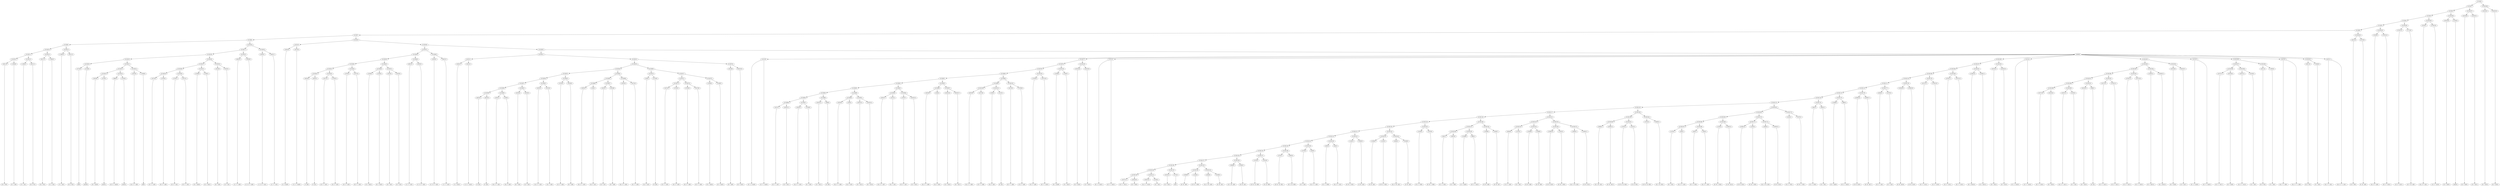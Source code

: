 digraph sample{
"L3811(0)"->"[D  E  F](0)"
"L-1964(0)"->"[F  G  A](0)"
"L5158(12)"->"L3811(0)"
"L5158(12)"->"L-1964(0)"
"L-1964(1)"->"[F  G  A](1)"
"L3811(1)"->"[D  E  F](1)"
"L5158(13)"->"L-1964(1)"
"L5158(13)"->"L3811(1)"
"L5158(11)"->"L5158(12)"
"L5158(11)"->"L5158(13)"
"L3811(2)"->"[D  E  F](2)"
"L-1964(2)"->"[F  G  A](2)"
"L5158(14)"->"L3811(2)"
"L5158(14)"->"L-1964(2)"
"L5158(10)"->"L5158(11)"
"L5158(10)"->"L5158(14)"
"L-1964(3)"->"[F  G  A](3)"
"L3811(3)"->"[D  E  F](3)"
"L5158(15)"->"L-1964(3)"
"L5158(15)"->"L3811(3)"
"L5158(9)"->"L5158(10)"
"L5158(9)"->"L5158(15)"
"L3734(0)"->"[D](0)"
"L3158(0)"->"[rest](0)"
"L5158(20)"->"L3734(0)"
"L5158(20)"->"L3158(0)"
"L3618(0)"->"[D  F  Ais](0)"
"L3158(1)"->"[rest](1)"
"L5158(23)"->"L3618(0)"
"L5158(23)"->"L3158(1)"
"L866(0)"->"[D  E  G  Ais](0)"
"L3158(2)"->"[rest](2)"
"L5158(24)"->"L866(0)"
"L5158(24)"->"L3158(2)"
"L5158(22)"->"L5158(23)"
"L5158(22)"->"L5158(24)"
"L3035(0)"->"[Cis  E  G  A](0)"
"L-1946(0)"->"[A](0)"
"L5158(25)"->"L3035(0)"
"L5158(25)"->"L-1946(0)"
"L5158(21)"->"L5158(22)"
"L5158(21)"->"L5158(25)"
"L5158(19)"->"L5158(20)"
"L5158(19)"->"L5158(21)"
"L3473(0)"->"[D  F  G  A](0)"
"L3765(0)"->"[D  E  F  A](0)"
"L5158(29)"->"L3473(0)"
"L5158(29)"->"L3765(0)"
"L3765(1)"->"[D  E  F  A](1)"
"L3473(1)"->"[D  F  G  A](1)"
"L5158(30)"->"L3765(1)"
"L5158(30)"->"L3473(1)"
"L5158(28)"->"L5158(29)"
"L5158(28)"->"L5158(30)"
"L2348(0)"->"[D  G  Ais](0)"
"L2348(1)"->"[D  G  Ais](1)"
"L5158(31)"->"L2348(0)"
"L5158(31)"->"L2348(1)"
"L5158(27)"->"L5158(28)"
"L5158(27)"->"L5158(31)"
"L3018(0)"->"[D  F  A](0)"
"L3018(1)"->"[D  F  A](1)"
"L5158(32)"->"L3018(0)"
"L5158(32)"->"L3018(1)"
"L5158(26)"->"L5158(27)"
"L5158(26)"->"L5158(32)"
"L5158(18)"->"L5158(19)"
"L5158(18)"->"L5158(26)"
"L4001(0)"->"[C  F  G  A](0)"
"L2929(0)"->"[C  D  E  F  A](0)"
"L5158(33)"->"L4001(0)"
"L5158(33)"->"L2929(0)"
"L5158(17)"->"L5158(18)"
"L5158(17)"->"L5158(33)"
"L2929(1)"->"[C  D  E  F  A](1)"
"L4001(1)"->"[C  F  G  A](1)"
"L5158(34)"->"L2929(1)"
"L5158(34)"->"L4001(1)"
"L5158(16)"->"L5158(17)"
"L5158(16)"->"L5158(34)"
"L5158(8)"->"L5158(9)"
"L5158(8)"->"L5158(16)"
"L2042(0)"->"[C  E  Ais](0)"
"L3013(0)"->"[C  E  G  Ais](0)"
"L4191(0)"->"L2042(0)"
"L4191(0)"->"L3013(0)"
"L4616(0)"->"[F  A](0)"
"L4616(1)"->"[F  A](1)"
"L5158(42)"->"L4616(0)"
"L5158(42)"->"L4616(1)"
"L3473(2)"->"[D  F  G  A](2)"
"L3765(2)"->"[D  E  F  A](2)"
"L5158(43)"->"L3473(2)"
"L5158(43)"->"L3765(2)"
"L5158(41)"->"L5158(42)"
"L5158(41)"->"L5158(43)"
"L3765(3)"->"[D  E  F  A](3)"
"L3473(3)"->"[D  F  G  A](3)"
"L5158(44)"->"L3765(3)"
"L5158(44)"->"L3473(3)"
"L5158(40)"->"L5158(41)"
"L5158(40)"->"L5158(44)"
"L2348(2)"->"[D  G  Ais](2)"
"L2348(3)"->"[D  G  Ais](3)"
"L5158(46)"->"L2348(2)"
"L5158(46)"->"L2348(3)"
"L3018(2)"->"[D  F  A](2)"
"L3018(3)"->"[D  F  A](3)"
"L5158(47)"->"L3018(2)"
"L5158(47)"->"L3018(3)"
"L5158(45)"->"L5158(46)"
"L5158(45)"->"L5158(47)"
"L5158(39)"->"L5158(40)"
"L5158(39)"->"L5158(45)"
"L4001(2)"->"[C  F  G  A](2)"
"L2929(2)"->"[C  D  E  F  A](2)"
"L5158(48)"->"L4001(2)"
"L5158(48)"->"L2929(2)"
"L5158(38)"->"L5158(39)"
"L5158(38)"->"L5158(48)"
"L2929(3)"->"[C  D  E  F  A](3)"
"L4001(3)"->"[C  F  G  A](3)"
"L5158(49)"->"L2929(3)"
"L5158(49)"->"L4001(3)"
"L5158(37)"->"L5158(38)"
"L5158(37)"->"L5158(49)"
"L2042(1)"->"[C  E  Ais](1)"
"L3013(1)"->"[C  E  G  Ais](1)"
"L4191(1)"->"L2042(1)"
"L4191(1)"->"L3013(1)"
"L4616(2)"->"[F  A](2)"
"L4616(3)"->"[F  A](3)"
"L5158(59)"->"L4616(2)"
"L5158(59)"->"L4616(3)"
"L3035(1)"->"[Cis  E  G  A](1)"
"L258(0)"->"[Cis  E  A](0)"
"L5158(60)"->"L3035(1)"
"L5158(60)"->"L258(0)"
"L5158(58)"->"L5158(59)"
"L5158(58)"->"L5158(60)"
"L3018(4)"->"[D  F  A](4)"
"L3018(5)"->"[D  F  A](5)"
"L5158(61)"->"L3018(4)"
"L5158(61)"->"L3018(5)"
"L5158(57)"->"L5158(58)"
"L5158(57)"->"L5158(61)"
"L3035(2)"->"[Cis  E  G  A](2)"
"L3253(0)"->"[Cis  G  A](0)"
"L5158(62)"->"L3035(2)"
"L5158(62)"->"L3253(0)"
"L5158(56)"->"L5158(57)"
"L5158(56)"->"L5158(62)"
"L3765(4)"->"[D  E  F  A](4)"
"L3018(6)"->"[D  F  A](6)"
"L5158(63)"->"L3765(4)"
"L5158(63)"->"L3018(6)"
"L5158(55)"->"L5158(56)"
"L5158(55)"->"L5158(63)"
"L3035(3)"->"[Cis  E  G  A](3)"
"L258(1)"->"[Cis  E  A](1)"
"L5158(66)"->"L3035(3)"
"L5158(66)"->"L258(1)"
"L3018(7)"->"[D  F  A](7)"
"L3018(8)"->"[D  F  A](8)"
"L5158(67)"->"L3018(7)"
"L5158(67)"->"L3018(8)"
"L5158(65)"->"L5158(66)"
"L5158(65)"->"L5158(67)"
"L3035(4)"->"[Cis  E  G  A](4)"
"L3473(4)"->"[D  F  G  A](4)"
"L5158(68)"->"L3035(4)"
"L5158(68)"->"L3473(4)"
"L5158(64)"->"L5158(65)"
"L5158(64)"->"L5158(68)"
"L5158(54)"->"L5158(55)"
"L5158(54)"->"L5158(64)"
"L258(2)"->"[Cis  E  A](2)"
"L3120(0)"->"[E  A](0)"
"L5158(70)"->"L258(2)"
"L5158(70)"->"L3120(0)"
"L3473(5)"->"[D  F  G  A](5)"
"L3765(5)"->"[D  E  F  A](5)"
"L5158(73)"->"L3473(5)"
"L5158(73)"->"L3765(5)"
"L3765(6)"->"[D  E  F  A](6)"
"L3473(6)"->"[D  F  G  A](6)"
"L5158(74)"->"L3765(6)"
"L5158(74)"->"L3473(6)"
"L5158(72)"->"L5158(73)"
"L5158(72)"->"L5158(74)"
"L2348(4)"->"[D  G  Ais](4)"
"L2348(5)"->"[D  G  Ais](5)"
"L5158(75)"->"L2348(4)"
"L5158(75)"->"L2348(5)"
"L5158(71)"->"L5158(72)"
"L5158(71)"->"L5158(75)"
"L5158(69)"->"L5158(70)"
"L5158(69)"->"L5158(71)"
"L5158(53)"->"L5158(54)"
"L5158(53)"->"L5158(69)"
"L3018(9)"->"[D  F  A](9)"
"L3018(10)"->"[D  F  A](10)"
"L5158(76)"->"L3018(9)"
"L5158(76)"->"L3018(10)"
"L5158(52)"->"L5158(53)"
"L5158(52)"->"L5158(76)"
"L5158(51)"->"L4191(1)"
"L5158(51)"->"L5158(52)"
"L1013(0)"->"[E  G  A  Ais](0)"
"L1013(0)"->"[E  F  G  Ais](0)"
"L3473(7)"->"[D  F  G  A](7)"
"L3018(11)"->"[D  F  A](11)"
"L5158(86)"->"L3473(7)"
"L5158(86)"->"L3018(11)"
"L3035(5)"->"[Cis  E  G  A](5)"
"L3100(0)"->"[E  G  A](0)"
"L5158(87)"->"L3035(5)"
"L5158(87)"->"L3100(0)"
"L5158(85)"->"L5158(86)"
"L5158(85)"->"L5158(87)"
"L3018(12)"->"[D  F  A](12)"
"L589(0)"->"[D  A](0)"
"L5158(88)"->"L3018(12)"
"L5158(88)"->"L589(0)"
"L5158(84)"->"L5158(85)"
"L5158(84)"->"L5158(88)"
"L3035(6)"->"[Cis  E  G  A](6)"
"L258(3)"->"[Cis  E  A](3)"
"L5158(90)"->"L3035(6)"
"L5158(90)"->"L258(3)"
"L3018(13)"->"[D  F  A](13)"
"L3018(14)"->"[D  F  A](14)"
"L5158(91)"->"L3018(13)"
"L5158(91)"->"L3018(14)"
"L5158(89)"->"L5158(90)"
"L5158(89)"->"L5158(91)"
"L5158(83)"->"L5158(84)"
"L5158(83)"->"L5158(89)"
"L3035(7)"->"[Cis  E  G  A](7)"
"L3253(1)"->"[Cis  G  A](1)"
"L5158(93)"->"L3035(7)"
"L5158(93)"->"L3253(1)"
"L3765(7)"->"[D  E  F  A](7)"
"L3018(15)"->"[D  F  A](15)"
"L5158(94)"->"L3765(7)"
"L5158(94)"->"L3018(15)"
"L5158(92)"->"L5158(93)"
"L5158(92)"->"L5158(94)"
"L5158(82)"->"L5158(83)"
"L5158(82)"->"L5158(92)"
"L3035(8)"->"[Cis  E  G  A](8)"
"L258(4)"->"[Cis  E  A](4)"
"L5158(96)"->"L3035(8)"
"L5158(96)"->"L258(4)"
"L3018(16)"->"[D  F  A](16)"
"L3018(17)"->"[D  F  A](17)"
"L5158(97)"->"L3018(16)"
"L5158(97)"->"L3018(17)"
"L5158(95)"->"L5158(96)"
"L5158(95)"->"L5158(97)"
"L5158(81)"->"L5158(82)"
"L5158(81)"->"L5158(95)"
"L3035(9)"->"[Cis  E  G  A](9)"
"L3473(8)"->"[D  F  G  A](8)"
"L5158(100)"->"L3035(9)"
"L5158(100)"->"L3473(8)"
"L258(5)"->"[Cis  E  A](5)"
"L3120(1)"->"[E  A](1)"
"L5158(101)"->"L258(5)"
"L5158(101)"->"L3120(1)"
"L5158(99)"->"L5158(100)"
"L5158(99)"->"L5158(101)"
"L3473(9)"->"[D  F  G  A](9)"
"L3765(8)"->"[D  E  F  A](8)"
"L5158(102)"->"L3473(9)"
"L5158(102)"->"L3765(8)"
"L5158(98)"->"L5158(99)"
"L5158(98)"->"L5158(102)"
"L5158(80)"->"L5158(81)"
"L5158(80)"->"L5158(98)"
"L3765(9)"->"[D  E  F  A](9)"
"L3473(10)"->"[D  F  G  A](10)"
"L5158(103)"->"L3765(9)"
"L5158(103)"->"L3473(10)"
"L5158(79)"->"L5158(80)"
"L5158(79)"->"L5158(103)"
"L2348(6)"->"[D  G  Ais](6)"
"L2348(7)"->"[D  G  Ais](7)"
"L5158(104)"->"L2348(6)"
"L5158(104)"->"L2348(7)"
"L5158(78)"->"L5158(79)"
"L5158(78)"->"L5158(104)"
"L3018(18)"->"[D  F  A](18)"
"L3018(19)"->"[D  F  A](19)"
"L5158(105)"->"L3018(18)"
"L5158(105)"->"L3018(19)"
"L5158(77)"->"L5158(78)"
"L5158(77)"->"L5158(105)"
"L1013(1)"->"[E  G  A  Ais](1)"
"L1013(1)"->"[E  F  G  Ais](1)"
"L3473(11)"->"[D  F  G  A](11)"
"L3018(20)"->"[D  F  A](20)"
"L5158(130)"->"L3473(11)"
"L5158(130)"->"L3018(20)"
"L3035(10)"->"[Cis  E  G  A](10)"
"L3100(1)"->"[E  G  A](1)"
"L5158(131)"->"L3035(10)"
"L5158(131)"->"L3100(1)"
"L5158(129)"->"L5158(130)"
"L5158(129)"->"L5158(131)"
"L3018(21)"->"[D  F  A](21)"
"L3734(1)"->"[D](1)"
"L5158(132)"->"L3018(21)"
"L5158(132)"->"L3734(1)"
"L5158(128)"->"L5158(129)"
"L5158(128)"->"L5158(132)"
"L2508(0)"->"[D  Fis  A](0)"
"L1265(0)"->"[D  Fis  A  B](0)"
"L5158(134)"->"L2508(0)"
"L5158(134)"->"L1265(0)"
"L3646(0)"->"[Cis  D  Fis  A](0)"
"L2508(1)"->"[D  Fis  A](1)"
"L5158(135)"->"L3646(0)"
"L5158(135)"->"L2508(1)"
"L5158(133)"->"L5158(134)"
"L5158(133)"->"L5158(135)"
"L5158(127)"->"L5158(128)"
"L5158(127)"->"L5158(133)"
"L3608(0)"->"[D  E  Fis  A](0)"
"L2508(2)"->"[D  Fis  A](2)"
"L5158(136)"->"L3608(0)"
"L5158(136)"->"L2508(2)"
"L5158(126)"->"L5158(127)"
"L5158(126)"->"L5158(136)"
"L3792(0)"->"[D  Fis  Gis  B](0)"
"L2423(0)"->"[D  Gis  B](0)"
"L5158(137)"->"L3792(0)"
"L5158(137)"->"L2423(0)"
"L5158(125)"->"L5158(126)"
"L5158(125)"->"L5158(137)"
"L3792(1)"->"[D  Fis  Gis  B](1)"
"L2893(0)"->"[D  E  Gis  B](0)"
"L5158(138)"->"L3792(1)"
"L5158(138)"->"L2893(0)"
"L5158(124)"->"L5158(125)"
"L5158(124)"->"L5158(138)"
"L1476(0)"->"[D  G  A](0)"
"L440(0)"->"[Cis  D  G  A](0)"
"L5158(139)"->"L1476(0)"
"L5158(139)"->"L440(0)"
"L5158(123)"->"L5158(124)"
"L5158(123)"->"L5158(139)"
"L492(0)"->"[D  G  A  B](0)"
"L440(1)"->"[Cis  D  G  A](1)"
"L5158(140)"->"L492(0)"
"L5158(140)"->"L440(1)"
"L5158(122)"->"L5158(123)"
"L5158(122)"->"L5158(140)"
"L1265(1)"->"[D  Fis  A  B](1)"
"L2508(3)"->"[D  Fis  A](3)"
"L5158(141)"->"L1265(1)"
"L5158(141)"->"L2508(3)"
"L5158(121)"->"L5158(122)"
"L5158(121)"->"L5158(141)"
"L2508(4)"->"[D  Fis  A](4)"
"L1265(2)"->"[D  Fis  A  B](2)"
"L5158(143)"->"L2508(4)"
"L5158(143)"->"L1265(2)"
"L3646(1)"->"[Cis  D  Fis  A](1)"
"L2508(5)"->"[D  Fis  A](5)"
"L5158(144)"->"L3646(1)"
"L5158(144)"->"L2508(5)"
"L5158(142)"->"L5158(143)"
"L5158(142)"->"L5158(144)"
"L5158(120)"->"L5158(121)"
"L5158(120)"->"L5158(142)"
"L1450(0)"->"[D  E  G  B](0)"
"L1870(0)"->"[D  Fis  G  B](0)"
"L5158(145)"->"L1450(0)"
"L5158(145)"->"L1870(0)"
"L5158(119)"->"L5158(120)"
"L5158(119)"->"L5158(145)"
"L492(1)"->"[D  G  A  B](1)"
"L4655(0)"->"[D  G  B](0)"
"L5158(148)"->"L492(1)"
"L5158(148)"->"L4655(0)"
"L2348(8)"->"[D  G  Ais](8)"
"L866(1)"->"[D  E  G  Ais](1)"
"L5158(149)"->"L2348(8)"
"L5158(149)"->"L866(1)"
"L5158(147)"->"L5158(148)"
"L5158(147)"->"L5158(149)"
"L2508(6)"->"[D  Fis  A](6)"
"L2508(7)"->"[D  Fis  A](7)"
"L5158(150)"->"L2508(6)"
"L5158(150)"->"L2508(7)"
"L5158(146)"->"L5158(147)"
"L5158(146)"->"L5158(150)"
"L5158(118)"->"L5158(119)"
"L5158(118)"->"L5158(146)"
"L4046(0)"->"[D  E  G  A](0)"
"L1476(1)"->"[D  G  A](1)"
"L5158(153)"->"L4046(0)"
"L5158(153)"->"L1476(1)"
"L2508(8)"->"[D  Fis  A](8)"
"L2508(9)"->"[D  Fis  A](9)"
"L5158(154)"->"L2508(8)"
"L5158(154)"->"L2508(9)"
"L5158(152)"->"L5158(153)"
"L5158(152)"->"L5158(154)"
"L2508(10)"->"[D  Fis  A](10)"
"L1265(3)"->"[D  Fis  A  B](3)"
"L5158(156)"->"L2508(10)"
"L5158(156)"->"L1265(3)"
"L3646(2)"->"[Cis  D  Fis  A](2)"
"L2508(11)"->"[D  Fis  A](11)"
"L5158(157)"->"L3646(2)"
"L5158(157)"->"L2508(11)"
"L5158(155)"->"L5158(156)"
"L5158(155)"->"L5158(157)"
"L5158(151)"->"L5158(152)"
"L5158(151)"->"L5158(155)"
"L5158(117)"->"L5158(118)"
"L5158(117)"->"L5158(151)"
"L3608(1)"->"[D  E  Fis  A](1)"
"L2508(12)"->"[D  Fis  A](12)"
"L5158(160)"->"L3608(1)"
"L5158(160)"->"L2508(12)"
"L3792(2)"->"[D  Fis  Gis  B](2)"
"L2423(1)"->"[D  Gis  B](1)"
"L5158(161)"->"L3792(2)"
"L5158(161)"->"L2423(1)"
"L5158(159)"->"L5158(160)"
"L5158(159)"->"L5158(161)"
"L3792(3)"->"[D  Fis  Gis  B](3)"
"L2893(1)"->"[D  E  Gis  B](1)"
"L5158(162)"->"L3792(3)"
"L5158(162)"->"L2893(1)"
"L5158(158)"->"L5158(159)"
"L5158(158)"->"L5158(162)"
"L5158(116)"->"L5158(117)"
"L5158(116)"->"L5158(158)"
"L1476(2)"->"[D  G  A](2)"
"L440(2)"->"[Cis  D  G  A](2)"
"L5158(167)"->"L1476(2)"
"L5158(167)"->"L440(2)"
"L492(2)"->"[D  G  A  B](2)"
"L440(3)"->"[Cis  D  G  A](3)"
"L5158(168)"->"L492(2)"
"L5158(168)"->"L440(3)"
"L5158(166)"->"L5158(167)"
"L5158(166)"->"L5158(168)"
"L1265(4)"->"[D  Fis  A  B](4)"
"L2508(13)"->"[D  Fis  A](13)"
"L5158(169)"->"L1265(4)"
"L5158(169)"->"L2508(13)"
"L5158(165)"->"L5158(166)"
"L5158(165)"->"L5158(169)"
"L2508(14)"->"[D  Fis  A](14)"
"L1265(5)"->"[D  Fis  A  B](5)"
"L5158(171)"->"L2508(14)"
"L5158(171)"->"L1265(5)"
"L3646(3)"->"[Cis  D  Fis  A](3)"
"L2508(15)"->"[D  Fis  A](15)"
"L5158(172)"->"L3646(3)"
"L5158(172)"->"L2508(15)"
"L5158(170)"->"L5158(171)"
"L5158(170)"->"L5158(172)"
"L5158(164)"->"L5158(165)"
"L5158(164)"->"L5158(170)"
"L1450(1)"->"[D  E  G  B](1)"
"L1870(1)"->"[D  Fis  G  B](1)"
"L5158(173)"->"L1450(1)"
"L5158(173)"->"L1870(1)"
"L5158(163)"->"L5158(164)"
"L5158(163)"->"L5158(173)"
"L5158(115)"->"L5158(116)"
"L5158(115)"->"L5158(163)"
"L492(3)"->"[D  G  A  B](3)"
"L4655(1)"->"[D  G  B](1)"
"L5158(174)"->"L492(3)"
"L5158(174)"->"L4655(1)"
"L5158(114)"->"L5158(115)"
"L5158(114)"->"L5158(174)"
"L2348(9)"->"[D  G  Ais](9)"
"L866(2)"->"[D  E  G  Ais](2)"
"L5158(175)"->"L2348(9)"
"L5158(175)"->"L866(2)"
"L5158(113)"->"L5158(114)"
"L5158(113)"->"L5158(175)"
"L2508(16)"->"[D  Fis  A](16)"
"L2508(17)"->"[D  Fis  A](17)"
"L5158(176)"->"L2508(16)"
"L5158(176)"->"L2508(17)"
"L5158(112)"->"L5158(113)"
"L5158(112)"->"L5158(176)"
"L4046(1)"->"[D  E  G  A](1)"
"L1476(3)"->"[D  G  A](3)"
"L5158(177)"->"L4046(1)"
"L5158(177)"->"L1476(3)"
"L5158(111)"->"L5158(112)"
"L5158(111)"->"L5158(177)"
"L2508(18)"->"[D  Fis  A](18)"
"L2508(19)"->"[D  Fis  A](19)"
"L5158(178)"->"L2508(18)"
"L5158(178)"->"L2508(19)"
"L5158(110)"->"L5158(111)"
"L5158(110)"->"L5158(178)"
"L3473(12)"->"[D  F  G  A](12)"
"L3765(10)"->"[D  E  F  A](10)"
"L5158(179)"->"L3473(12)"
"L5158(179)"->"L3765(10)"
"L5158(109)"->"L5158(110)"
"L5158(109)"->"L5158(179)"
"L3765(11)"->"[D  E  F  A](11)"
"L3473(13)"->"[D  F  G  A](13)"
"L5158(180)"->"L3765(11)"
"L5158(180)"->"L3473(13)"
"L5158(108)"->"L5158(109)"
"L5158(108)"->"L5158(180)"
"L2348(10)"->"[D  G  Ais](10)"
"L2348(11)"->"[D  G  Ais](11)"
"L5158(181)"->"L2348(10)"
"L5158(181)"->"L2348(11)"
"L5158(107)"->"L5158(108)"
"L5158(107)"->"L5158(181)"
"L3018(22)"->"[D  F  A](22)"
"L3018(23)"->"[D  F  A](23)"
"L5158(182)"->"L3018(22)"
"L5158(182)"->"L3018(23)"
"L5158(106)"->"L5158(107)"
"L5158(106)"->"L5158(182)"
"L1013(2)"->"[E  G  A  Ais](2)"
"L1013(2)"->"[E  F  G  Ais](2)"
"L3473(14)"->"[D  F  G  A](14)"
"L3018(24)"->"[D  F  A](24)"
"L5158(189)"->"L3473(14)"
"L5158(189)"->"L3018(24)"
"L3035(11)"->"[Cis  E  G  A](11)"
"L3100(2)"->"[E  G  A](2)"
"L5158(190)"->"L3035(11)"
"L5158(190)"->"L3100(2)"
"L5158(188)"->"L5158(189)"
"L5158(188)"->"L5158(190)"
"L3018(25)"->"[D  F  A](25)"
"L589(1)"->"[D  A](1)"
"L5158(191)"->"L3018(25)"
"L5158(191)"->"L589(1)"
"L5158(187)"->"L5158(188)"
"L5158(187)"->"L5158(191)"
"L3473(15)"->"[D  F  G  A](15)"
"L3765(12)"->"[D  E  F  A](12)"
"L5158(192)"->"L3473(15)"
"L5158(192)"->"L3765(12)"
"L5158(186)"->"L5158(187)"
"L5158(186)"->"L5158(192)"
"L3765(13)"->"[D  E  F  A](13)"
"L3473(16)"->"[D  F  G  A](16)"
"L5158(193)"->"L3765(13)"
"L5158(193)"->"L3473(16)"
"L5158(185)"->"L5158(186)"
"L5158(185)"->"L5158(193)"
"L2348(12)"->"[D  G  Ais](12)"
"L2348(13)"->"[D  G  Ais](13)"
"L5158(194)"->"L2348(12)"
"L5158(194)"->"L2348(13)"
"L5158(184)"->"L5158(185)"
"L5158(184)"->"L5158(194)"
"L3018(26)"->"[D  F  A](26)"
"L3018(27)"->"[D  F  A](27)"
"L5158(195)"->"L3018(26)"
"L5158(195)"->"L3018(27)"
"L5158(183)"->"L5158(184)"
"L5158(183)"->"L5158(195)"
"L1013(3)"->"[E  G  A  Ais](3)"
"L1013(3)"->"[E  F  G  Ais](3)"
"L3473(17)"->"[D  F  G  A](17)"
"L3018(28)"->"[D  F  A](28)"
"L5158(198)"->"L3473(17)"
"L5158(198)"->"L3018(28)"
"L3035(12)"->"[Cis  E  G  A](12)"
"L3100(3)"->"[E  G  A](3)"
"L5158(199)"->"L3035(12)"
"L5158(199)"->"L3100(3)"
"L5158(197)"->"L5158(198)"
"L5158(197)"->"L5158(199)"
"L3811(4)"->"[D  E  F](4)"
"L-1964(4)"->"[F  G  A](4)"
"L5158(200)"->"L3811(4)"
"L5158(200)"->"L-1964(4)"
"L5158(196)"->"L5158(197)"
"L5158(196)"->"L5158(200)"
"L3267(0)"->"[Cis  F  G  A](0)"
"L3267(0)"->"[Cis  E  F  G  A](0)"
"L3811(5)"->"[D  E  F](5)"
"L-1964(5)"->"[F  G  A](5)"
"L5158(201)"->"L3811(5)"
"L5158(201)"->"L-1964(5)"
"L3267(1)"->"[Cis  F  G  A](1)"
"L3267(1)"->"[Cis  E  F  G  A](1)"
"L5088(0)"->"L1013(0)"
"L5088(0)"->"L5158(77)"
"L5088(0)"->"L1013(1)"
"L5088(0)"->"L5158(106)"
"L5088(0)"->"L1013(2)"
"L5088(0)"->"L5158(183)"
"L5088(0)"->"L1013(3)"
"L5088(0)"->"L5158(196)"
"L5088(0)"->"L3267(0)"
"L5088(0)"->"L5158(201)"
"L5088(0)"->"L3267(1)"
"L5158(50)"->"L5158(51)"
"L5158(50)"->"L5088(0)"
"L5158(36)"->"L5158(37)"
"L5158(36)"->"L5158(50)"
"L5158(35)"->"L4191(0)"
"L5158(35)"->"L5158(36)"
"L5158(7)"->"L5158(8)"
"L5158(7)"->"L5158(35)"
"L3811(6)"->"[D  E  F](6)"
"L4753(0)"->"[F  Gis  A](0)"
"L5158(202)"->"L3811(6)"
"L5158(202)"->"L4753(0)"
"L5158(6)"->"L5158(7)"
"L5158(6)"->"L5158(202)"
"L3526(0)"->"[Cis  D  F  A](0)"
"L3765(14)"->"[D  E  F  A](14)"
"L5158(203)"->"L3526(0)"
"L5158(203)"->"L3765(14)"
"L5158(5)"->"L5158(6)"
"L5158(5)"->"L5158(203)"
"L3765(15)"->"[D  E  F  A](15)"
"L1715(0)"->"[D  F  Gis  A](0)"
"L5158(204)"->"L3765(15)"
"L5158(204)"->"L1715(0)"
"L5158(4)"->"L5158(5)"
"L5158(4)"->"L5158(204)"
"L3526(1)"->"[Cis  D  F  A](1)"
"L3765(16)"->"[D  E  F  A](16)"
"L5158(205)"->"L3526(1)"
"L5158(205)"->"L3765(16)"
"L5158(3)"->"L5158(4)"
"L5158(3)"->"L5158(205)"
"L3018(29)"->"[D  F  A](29)"
"L3158(3)"->"[rest](3)"
"L5158(206)"->"L3018(29)"
"L5158(206)"->"L3158(3)"
"L5158(2)"->"L5158(3)"
"L5158(2)"->"L5158(206)"
"L3018(30)"->"[D  F  A](30)"
"L3018(31)"->"[D  F  A](31)"
"L5158(207)"->"L3018(30)"
"L5158(207)"->"L3018(31)"
"L5158(1)"->"L5158(2)"
"L5158(1)"->"L5158(207)"
"L3018(32)"->"[D  F  A](32)"
"L3018(33)"->"[D  F  A](33)"
"L5158(208)"->"L3018(32)"
"L5158(208)"->"L3018(33)"
"L5158(0)"->"L5158(1)"
"L5158(0)"->"L5158(208)"
{rank = min; "L5158(0)"}
{rank = same; "L5158(1)"; "L5158(208)";}
{rank = same; "L5158(2)"; "L5158(207)"; "L3018(32)"; "L3018(33)";}
{rank = same; "L5158(3)"; "L5158(206)"; "L3018(30)"; "L3018(31)";}
{rank = same; "L5158(4)"; "L5158(205)"; "L3018(29)"; "L3158(3)";}
{rank = same; "L5158(5)"; "L5158(204)"; "L3526(1)"; "L3765(16)";}
{rank = same; "L5158(6)"; "L5158(203)"; "L3765(15)"; "L1715(0)";}
{rank = same; "L5158(7)"; "L5158(202)"; "L3526(0)"; "L3765(14)";}
{rank = same; "L5158(8)"; "L5158(35)"; "L3811(6)"; "L4753(0)";}
{rank = same; "L5158(9)"; "L5158(16)"; "L4191(0)"; "L5158(36)";}
{rank = same; "L5158(10)"; "L5158(15)"; "L5158(17)"; "L5158(34)"; "L2042(0)"; "L3013(0)"; "L5158(37)"; "L5158(50)";}
{rank = same; "L5158(11)"; "L5158(14)"; "L-1964(3)"; "L3811(3)"; "L5158(18)"; "L5158(33)"; "L2929(1)"; "L4001(1)"; "L5158(38)"; "L5158(49)"; "L5158(51)"; "L5088(0)";}
{rank = same; "L5158(12)"; "L5158(13)"; "L3811(2)"; "L-1964(2)"; "L5158(19)"; "L5158(26)"; "L4001(0)"; "L2929(0)"; "L5158(39)"; "L5158(48)"; "L2929(3)"; "L4001(3)"; "L4191(1)"; "L5158(52)"; "L1013(0)"; "L5158(77)"; "L1013(1)"; "L5158(106)"; "L1013(2)"; "L5158(183)"; "L1013(3)"; "L5158(196)"; "L3267(0)"; "L5158(201)"; "L3267(1)";}
{rank = same; "L3811(0)"; "L-1964(0)"; "L-1964(1)"; "L3811(1)"; "L5158(20)"; "L5158(21)"; "L5158(27)"; "L5158(32)"; "L5158(40)"; "L5158(45)"; "L4001(2)"; "L2929(2)"; "L2042(1)"; "L3013(1)"; "L5158(53)"; "L5158(76)"; "L5158(78)"; "L5158(105)"; "L5158(107)"; "L5158(182)"; "L5158(184)"; "L5158(195)"; "L5158(197)"; "L5158(200)"; "L3811(5)"; "L-1964(5)";}
{rank = same; "L3734(0)"; "L3158(0)"; "L5158(22)"; "L5158(25)"; "L5158(28)"; "L5158(31)"; "L3018(0)"; "L3018(1)"; "L5158(41)"; "L5158(44)"; "L5158(46)"; "L5158(47)"; "L5158(54)"; "L5158(69)"; "L3018(9)"; "L3018(10)"; "L5158(79)"; "L5158(104)"; "L3018(18)"; "L3018(19)"; "L5158(108)"; "L5158(181)"; "L3018(22)"; "L3018(23)"; "L5158(185)"; "L5158(194)"; "L3018(26)"; "L3018(27)"; "L5158(198)"; "L5158(199)"; "L3811(4)"; "L-1964(4)";}
{rank = same; "L5158(23)"; "L5158(24)"; "L3035(0)"; "L-1946(0)"; "L5158(29)"; "L5158(30)"; "L2348(0)"; "L2348(1)"; "L5158(42)"; "L5158(43)"; "L3765(3)"; "L3473(3)"; "L2348(2)"; "L2348(3)"; "L3018(2)"; "L3018(3)"; "L5158(55)"; "L5158(64)"; "L5158(70)"; "L5158(71)"; "L5158(80)"; "L5158(103)"; "L2348(6)"; "L2348(7)"; "L5158(109)"; "L5158(180)"; "L2348(10)"; "L2348(11)"; "L5158(186)"; "L5158(193)"; "L2348(12)"; "L2348(13)"; "L3473(17)"; "L3018(28)"; "L3035(12)"; "L3100(3)";}
{rank = same; "L3618(0)"; "L3158(1)"; "L866(0)"; "L3158(2)"; "L3473(0)"; "L3765(0)"; "L3765(1)"; "L3473(1)"; "L4616(0)"; "L4616(1)"; "L3473(2)"; "L3765(2)"; "L5158(56)"; "L5158(63)"; "L5158(65)"; "L5158(68)"; "L258(2)"; "L3120(0)"; "L5158(72)"; "L5158(75)"; "L5158(81)"; "L5158(98)"; "L3765(9)"; "L3473(10)"; "L5158(110)"; "L5158(179)"; "L3765(11)"; "L3473(13)"; "L5158(187)"; "L5158(192)"; "L3765(13)"; "L3473(16)";}
{rank = same; "L5158(57)"; "L5158(62)"; "L3765(4)"; "L3018(6)"; "L5158(66)"; "L5158(67)"; "L3035(4)"; "L3473(4)"; "L5158(73)"; "L5158(74)"; "L2348(4)"; "L2348(5)"; "L5158(82)"; "L5158(95)"; "L5158(99)"; "L5158(102)"; "L5158(111)"; "L5158(178)"; "L3473(12)"; "L3765(10)"; "L5158(188)"; "L5158(191)"; "L3473(15)"; "L3765(12)";}
{rank = same; "L5158(58)"; "L5158(61)"; "L3035(2)"; "L3253(0)"; "L3035(3)"; "L258(1)"; "L3018(7)"; "L3018(8)"; "L3473(5)"; "L3765(5)"; "L3765(6)"; "L3473(6)"; "L5158(83)"; "L5158(92)"; "L5158(96)"; "L5158(97)"; "L5158(100)"; "L5158(101)"; "L3473(9)"; "L3765(8)"; "L5158(112)"; "L5158(177)"; "L2508(18)"; "L2508(19)"; "L5158(189)"; "L5158(190)"; "L3018(25)"; "L589(1)";}
{rank = same; "L5158(59)"; "L5158(60)"; "L3018(4)"; "L3018(5)"; "L5158(84)"; "L5158(89)"; "L5158(93)"; "L5158(94)"; "L3035(8)"; "L258(4)"; "L3018(16)"; "L3018(17)"; "L3035(9)"; "L3473(8)"; "L258(5)"; "L3120(1)"; "L5158(113)"; "L5158(176)"; "L4046(1)"; "L1476(3)"; "L3473(14)"; "L3018(24)"; "L3035(11)"; "L3100(2)";}
{rank = same; "L4616(2)"; "L4616(3)"; "L3035(1)"; "L258(0)"; "L5158(85)"; "L5158(88)"; "L5158(90)"; "L5158(91)"; "L3035(7)"; "L3253(1)"; "L3765(7)"; "L3018(15)"; "L5158(114)"; "L5158(175)"; "L2508(16)"; "L2508(17)";}
{rank = same; "L5158(86)"; "L5158(87)"; "L3018(12)"; "L589(0)"; "L3035(6)"; "L258(3)"; "L3018(13)"; "L3018(14)"; "L5158(115)"; "L5158(174)"; "L2348(9)"; "L866(2)";}
{rank = same; "L3473(7)"; "L3018(11)"; "L3035(5)"; "L3100(0)"; "L5158(116)"; "L5158(163)"; "L492(3)"; "L4655(1)";}
{rank = same; "L5158(117)"; "L5158(158)"; "L5158(164)"; "L5158(173)";}
{rank = same; "L5158(118)"; "L5158(151)"; "L5158(159)"; "L5158(162)"; "L5158(165)"; "L5158(170)"; "L1450(1)"; "L1870(1)";}
{rank = same; "L5158(119)"; "L5158(146)"; "L5158(152)"; "L5158(155)"; "L5158(160)"; "L5158(161)"; "L3792(3)"; "L2893(1)"; "L5158(166)"; "L5158(169)"; "L5158(171)"; "L5158(172)";}
{rank = same; "L5158(120)"; "L5158(145)"; "L5158(147)"; "L5158(150)"; "L5158(153)"; "L5158(154)"; "L5158(156)"; "L5158(157)"; "L3608(1)"; "L2508(12)"; "L3792(2)"; "L2423(1)"; "L5158(167)"; "L5158(168)"; "L1265(4)"; "L2508(13)"; "L2508(14)"; "L1265(5)"; "L3646(3)"; "L2508(15)";}
{rank = same; "L5158(121)"; "L5158(142)"; "L1450(0)"; "L1870(0)"; "L5158(148)"; "L5158(149)"; "L2508(6)"; "L2508(7)"; "L4046(0)"; "L1476(1)"; "L2508(8)"; "L2508(9)"; "L2508(10)"; "L1265(3)"; "L3646(2)"; "L2508(11)"; "L1476(2)"; "L440(2)"; "L492(2)"; "L440(3)";}
{rank = same; "L5158(122)"; "L5158(141)"; "L5158(143)"; "L5158(144)"; "L492(1)"; "L4655(0)"; "L2348(8)"; "L866(1)";}
{rank = same; "L5158(123)"; "L5158(140)"; "L1265(1)"; "L2508(3)"; "L2508(4)"; "L1265(2)"; "L3646(1)"; "L2508(5)";}
{rank = same; "L5158(124)"; "L5158(139)"; "L492(0)"; "L440(1)";}
{rank = same; "L5158(125)"; "L5158(138)"; "L1476(0)"; "L440(0)";}
{rank = same; "L5158(126)"; "L5158(137)"; "L3792(1)"; "L2893(0)";}
{rank = same; "L5158(127)"; "L5158(136)"; "L3792(0)"; "L2423(0)";}
{rank = same; "L5158(128)"; "L5158(133)"; "L3608(0)"; "L2508(2)";}
{rank = same; "L5158(129)"; "L5158(132)"; "L5158(134)"; "L5158(135)";}
{rank = same; "L5158(130)"; "L5158(131)"; "L3018(21)"; "L3734(1)"; "L2508(0)"; "L1265(0)"; "L3646(0)"; "L2508(1)";}
{rank = same; "L3473(11)"; "L3018(20)"; "L3035(10)"; "L3100(1)";}
{rank = max; "[A](0)"; "[C  D  E  F  A](0)"; "[C  D  E  F  A](1)"; "[C  D  E  F  A](2)"; "[C  D  E  F  A](3)"; "[C  E  Ais](0)"; "[C  E  Ais](1)"; "[C  E  G  Ais](0)"; "[C  E  G  Ais](1)"; "[C  F  G  A](0)"; "[C  F  G  A](1)"; "[C  F  G  A](2)"; "[C  F  G  A](3)"; "[Cis  D  F  A](0)"; "[Cis  D  F  A](1)"; "[Cis  D  Fis  A](0)"; "[Cis  D  Fis  A](1)"; "[Cis  D  Fis  A](2)"; "[Cis  D  Fis  A](3)"; "[Cis  D  G  A](0)"; "[Cis  D  G  A](1)"; "[Cis  D  G  A](2)"; "[Cis  D  G  A](3)"; "[Cis  E  A](0)"; "[Cis  E  A](1)"; "[Cis  E  A](2)"; "[Cis  E  A](3)"; "[Cis  E  A](4)"; "[Cis  E  A](5)"; "[Cis  E  F  G  A](0)"; "[Cis  E  F  G  A](1)"; "[Cis  E  G  A](0)"; "[Cis  E  G  A](1)"; "[Cis  E  G  A](10)"; "[Cis  E  G  A](11)"; "[Cis  E  G  A](12)"; "[Cis  E  G  A](2)"; "[Cis  E  G  A](3)"; "[Cis  E  G  A](4)"; "[Cis  E  G  A](5)"; "[Cis  E  G  A](6)"; "[Cis  E  G  A](7)"; "[Cis  E  G  A](8)"; "[Cis  E  G  A](9)"; "[Cis  F  G  A](0)"; "[Cis  F  G  A](1)"; "[Cis  G  A](0)"; "[Cis  G  A](1)"; "[D  A](0)"; "[D  A](1)"; "[D  E  F  A](0)"; "[D  E  F  A](1)"; "[D  E  F  A](10)"; "[D  E  F  A](11)"; "[D  E  F  A](12)"; "[D  E  F  A](13)"; "[D  E  F  A](14)"; "[D  E  F  A](15)"; "[D  E  F  A](16)"; "[D  E  F  A](2)"; "[D  E  F  A](3)"; "[D  E  F  A](4)"; "[D  E  F  A](5)"; "[D  E  F  A](6)"; "[D  E  F  A](7)"; "[D  E  F  A](8)"; "[D  E  F  A](9)"; "[D  E  F](0)"; "[D  E  F](1)"; "[D  E  F](2)"; "[D  E  F](3)"; "[D  E  F](4)"; "[D  E  F](5)"; "[D  E  F](6)"; "[D  E  Fis  A](0)"; "[D  E  Fis  A](1)"; "[D  E  G  A](0)"; "[D  E  G  A](1)"; "[D  E  G  Ais](0)"; "[D  E  G  Ais](1)"; "[D  E  G  Ais](2)"; "[D  E  G  B](0)"; "[D  E  G  B](1)"; "[D  E  Gis  B](0)"; "[D  E  Gis  B](1)"; "[D  F  A](0)"; "[D  F  A](1)"; "[D  F  A](10)"; "[D  F  A](11)"; "[D  F  A](12)"; "[D  F  A](13)"; "[D  F  A](14)"; "[D  F  A](15)"; "[D  F  A](16)"; "[D  F  A](17)"; "[D  F  A](18)"; "[D  F  A](19)"; "[D  F  A](2)"; "[D  F  A](20)"; "[D  F  A](21)"; "[D  F  A](22)"; "[D  F  A](23)"; "[D  F  A](24)"; "[D  F  A](25)"; "[D  F  A](26)"; "[D  F  A](27)"; "[D  F  A](28)"; "[D  F  A](29)"; "[D  F  A](3)"; "[D  F  A](30)"; "[D  F  A](31)"; "[D  F  A](32)"; "[D  F  A](33)"; "[D  F  A](4)"; "[D  F  A](5)"; "[D  F  A](6)"; "[D  F  A](7)"; "[D  F  A](8)"; "[D  F  A](9)"; "[D  F  Ais](0)"; "[D  F  G  A](0)"; "[D  F  G  A](1)"; "[D  F  G  A](10)"; "[D  F  G  A](11)"; "[D  F  G  A](12)"; "[D  F  G  A](13)"; "[D  F  G  A](14)"; "[D  F  G  A](15)"; "[D  F  G  A](16)"; "[D  F  G  A](17)"; "[D  F  G  A](2)"; "[D  F  G  A](3)"; "[D  F  G  A](4)"; "[D  F  G  A](5)"; "[D  F  G  A](6)"; "[D  F  G  A](7)"; "[D  F  G  A](8)"; "[D  F  G  A](9)"; "[D  F  Gis  A](0)"; "[D  Fis  A  B](0)"; "[D  Fis  A  B](1)"; "[D  Fis  A  B](2)"; "[D  Fis  A  B](3)"; "[D  Fis  A  B](4)"; "[D  Fis  A  B](5)"; "[D  Fis  A](0)"; "[D  Fis  A](1)"; "[D  Fis  A](10)"; "[D  Fis  A](11)"; "[D  Fis  A](12)"; "[D  Fis  A](13)"; "[D  Fis  A](14)"; "[D  Fis  A](15)"; "[D  Fis  A](16)"; "[D  Fis  A](17)"; "[D  Fis  A](18)"; "[D  Fis  A](19)"; "[D  Fis  A](2)"; "[D  Fis  A](3)"; "[D  Fis  A](4)"; "[D  Fis  A](5)"; "[D  Fis  A](6)"; "[D  Fis  A](7)"; "[D  Fis  A](8)"; "[D  Fis  A](9)"; "[D  Fis  G  B](0)"; "[D  Fis  G  B](1)"; "[D  Fis  Gis  B](0)"; "[D  Fis  Gis  B](1)"; "[D  Fis  Gis  B](2)"; "[D  Fis  Gis  B](3)"; "[D  G  A  B](0)"; "[D  G  A  B](1)"; "[D  G  A  B](2)"; "[D  G  A  B](3)"; "[D  G  A](0)"; "[D  G  A](1)"; "[D  G  A](2)"; "[D  G  A](3)"; "[D  G  Ais](0)"; "[D  G  Ais](1)"; "[D  G  Ais](10)"; "[D  G  Ais](11)"; "[D  G  Ais](12)"; "[D  G  Ais](13)"; "[D  G  Ais](2)"; "[D  G  Ais](3)"; "[D  G  Ais](4)"; "[D  G  Ais](5)"; "[D  G  Ais](6)"; "[D  G  Ais](7)"; "[D  G  Ais](8)"; "[D  G  Ais](9)"; "[D  G  B](0)"; "[D  G  B](1)"; "[D  Gis  B](0)"; "[D  Gis  B](1)"; "[D](0)"; "[D](1)"; "[E  A](0)"; "[E  A](1)"; "[E  F  G  Ais](0)"; "[E  F  G  Ais](1)"; "[E  F  G  Ais](2)"; "[E  F  G  Ais](3)"; "[E  G  A  Ais](0)"; "[E  G  A  Ais](1)"; "[E  G  A  Ais](2)"; "[E  G  A  Ais](3)"; "[E  G  A](0)"; "[E  G  A](1)"; "[E  G  A](2)"; "[E  G  A](3)"; "[F  A](0)"; "[F  A](1)"; "[F  A](2)"; "[F  A](3)"; "[F  G  A](0)"; "[F  G  A](1)"; "[F  G  A](2)"; "[F  G  A](3)"; "[F  G  A](4)"; "[F  G  A](5)"; "[F  Gis  A](0)"; "[rest](0)"; "[rest](1)"; "[rest](2)"; "[rest](3)";}
}